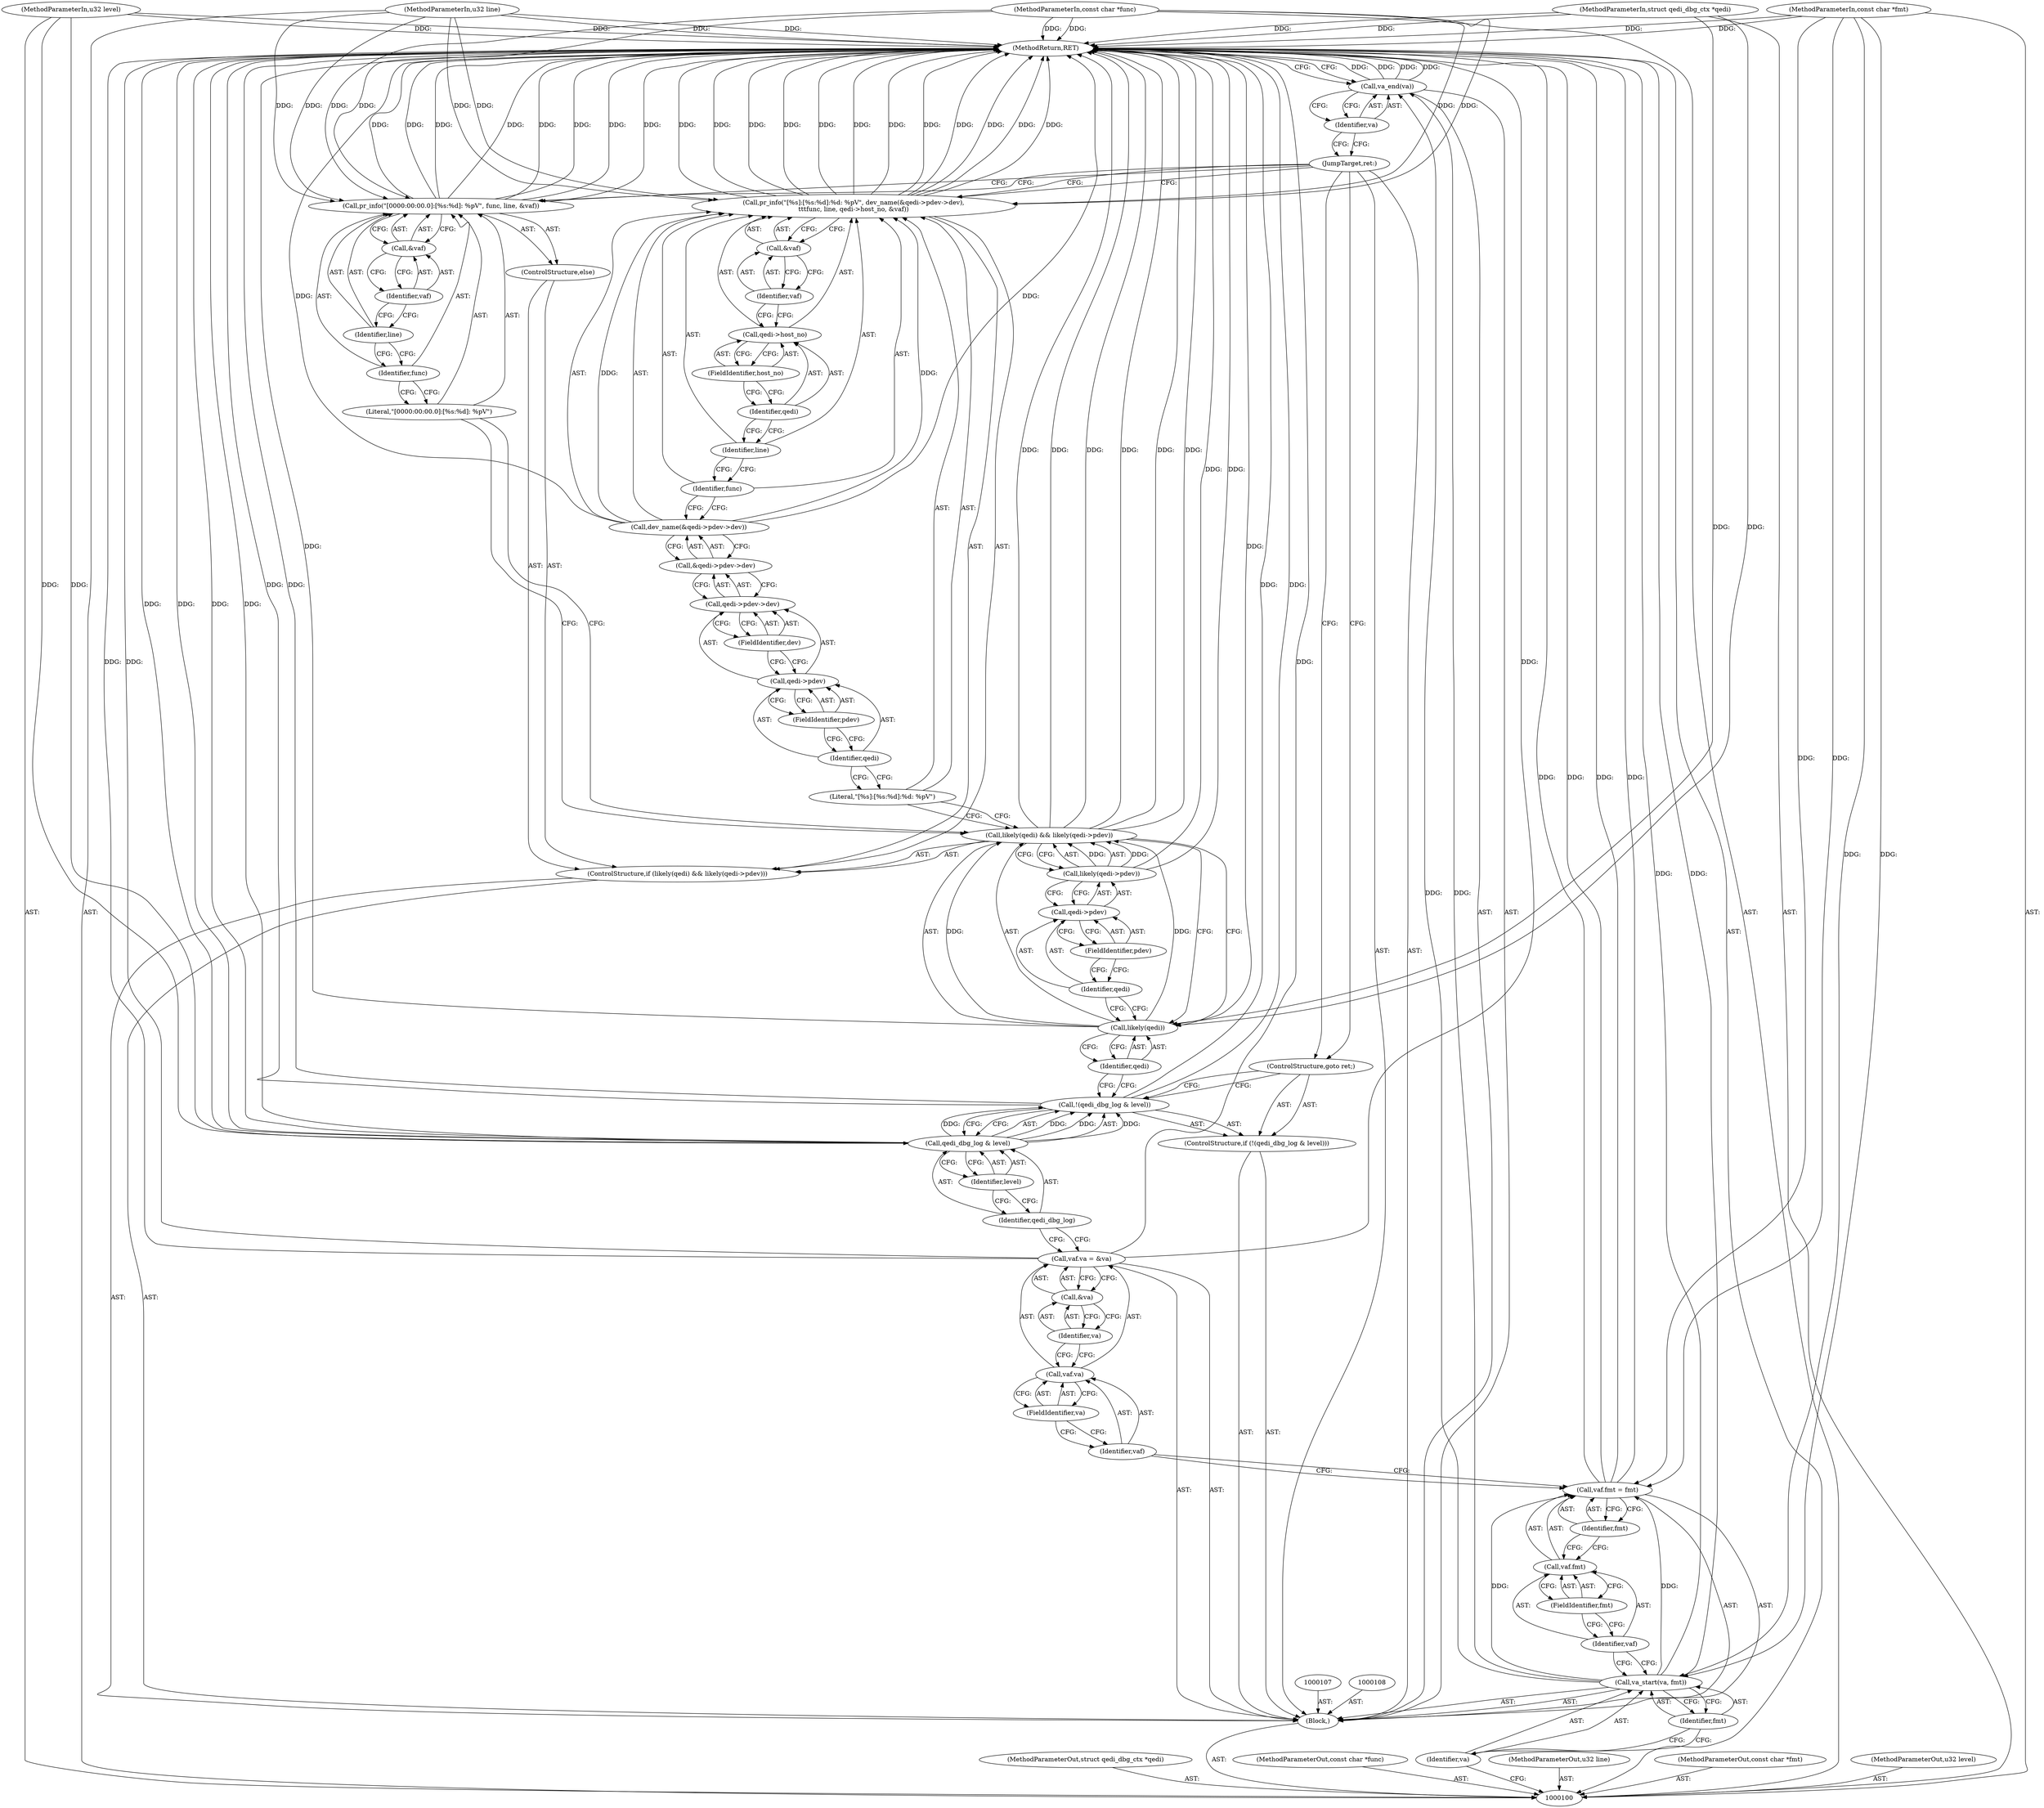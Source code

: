 digraph "0_linux_c09581a52765a85f19fc35340127396d5e3379cc_0" {
"1000163" [label="(MethodReturn,RET)"];
"1000101" [label="(MethodParameterIn,struct qedi_dbg_ctx *qedi)"];
"1000231" [label="(MethodParameterOut,struct qedi_dbg_ctx *qedi)"];
"1000102" [label="(MethodParameterIn,const char *func)"];
"1000232" [label="(MethodParameterOut,const char *func)"];
"1000103" [label="(MethodParameterIn,u32 line)"];
"1000233" [label="(MethodParameterOut,u32 line)"];
"1000117" [label="(Call,vaf.va = &va)"];
"1000118" [label="(Call,vaf.va)"];
"1000119" [label="(Identifier,vaf)"];
"1000121" [label="(Call,&va)"];
"1000122" [label="(Identifier,va)"];
"1000120" [label="(FieldIdentifier,va)"];
"1000123" [label="(ControlStructure,if (!(qedi_dbg_log & level)))"];
"1000127" [label="(Identifier,level)"];
"1000124" [label="(Call,!(qedi_dbg_log & level))"];
"1000125" [label="(Call,qedi_dbg_log & level)"];
"1000126" [label="(Identifier,qedi_dbg_log)"];
"1000128" [label="(ControlStructure,goto ret;)"];
"1000132" [label="(Identifier,qedi)"];
"1000129" [label="(ControlStructure,if (likely(qedi) && likely(qedi->pdev)))"];
"1000133" [label="(Call,likely(qedi->pdev))"];
"1000134" [label="(Call,qedi->pdev)"];
"1000135" [label="(Identifier,qedi)"];
"1000136" [label="(FieldIdentifier,pdev)"];
"1000130" [label="(Call,likely(qedi) && likely(qedi->pdev))"];
"1000131" [label="(Call,likely(qedi))"];
"1000138" [label="(Literal,\"[%s]:[%s:%d]:%d: %pV\")"];
"1000137" [label="(Call,pr_info(\"[%s]:[%s:%d]:%d: %pV\", dev_name(&qedi->pdev->dev),\n\t\t\tfunc, line, qedi->host_no, &vaf))"];
"1000139" [label="(Call,dev_name(&qedi->pdev->dev))"];
"1000140" [label="(Call,&qedi->pdev->dev)"];
"1000141" [label="(Call,qedi->pdev->dev)"];
"1000142" [label="(Call,qedi->pdev)"];
"1000143" [label="(Identifier,qedi)"];
"1000144" [label="(FieldIdentifier,pdev)"];
"1000145" [label="(FieldIdentifier,dev)"];
"1000148" [label="(Call,qedi->host_no)"];
"1000149" [label="(Identifier,qedi)"];
"1000150" [label="(FieldIdentifier,host_no)"];
"1000146" [label="(Identifier,func)"];
"1000151" [label="(Call,&vaf)"];
"1000152" [label="(Identifier,vaf)"];
"1000147" [label="(Identifier,line)"];
"1000153" [label="(ControlStructure,else)"];
"1000155" [label="(Literal,\"[0000:00:00.0]:[%s:%d]: %pV\")"];
"1000154" [label="(Call,pr_info(\"[0000:00:00.0]:[%s:%d]: %pV\", func, line, &vaf))"];
"1000156" [label="(Identifier,func)"];
"1000157" [label="(Identifier,line)"];
"1000158" [label="(Call,&vaf)"];
"1000159" [label="(Identifier,vaf)"];
"1000105" [label="(MethodParameterIn,const char *fmt)"];
"1000235" [label="(MethodParameterOut,const char *fmt)"];
"1000104" [label="(MethodParameterIn,u32 level)"];
"1000234" [label="(MethodParameterOut,u32 level)"];
"1000160" [label="(JumpTarget,ret:)"];
"1000161" [label="(Call,va_end(va))"];
"1000162" [label="(Identifier,va)"];
"1000106" [label="(Block,)"];
"1000110" [label="(Identifier,va)"];
"1000111" [label="(Identifier,fmt)"];
"1000109" [label="(Call,va_start(va, fmt))"];
"1000112" [label="(Call,vaf.fmt = fmt)"];
"1000113" [label="(Call,vaf.fmt)"];
"1000114" [label="(Identifier,vaf)"];
"1000116" [label="(Identifier,fmt)"];
"1000115" [label="(FieldIdentifier,fmt)"];
"1000163" -> "1000100"  [label="AST: "];
"1000163" -> "1000161"  [label="CFG: "];
"1000124" -> "1000163"  [label="DDG: "];
"1000124" -> "1000163"  [label="DDG: "];
"1000137" -> "1000163"  [label="DDG: "];
"1000137" -> "1000163"  [label="DDG: "];
"1000137" -> "1000163"  [label="DDG: "];
"1000137" -> "1000163"  [label="DDG: "];
"1000137" -> "1000163"  [label="DDG: "];
"1000137" -> "1000163"  [label="DDG: "];
"1000154" -> "1000163"  [label="DDG: "];
"1000154" -> "1000163"  [label="DDG: "];
"1000154" -> "1000163"  [label="DDG: "];
"1000154" -> "1000163"  [label="DDG: "];
"1000104" -> "1000163"  [label="DDG: "];
"1000105" -> "1000163"  [label="DDG: "];
"1000139" -> "1000163"  [label="DDG: "];
"1000117" -> "1000163"  [label="DDG: "];
"1000117" -> "1000163"  [label="DDG: "];
"1000125" -> "1000163"  [label="DDG: "];
"1000125" -> "1000163"  [label="DDG: "];
"1000130" -> "1000163"  [label="DDG: "];
"1000130" -> "1000163"  [label="DDG: "];
"1000130" -> "1000163"  [label="DDG: "];
"1000131" -> "1000163"  [label="DDG: "];
"1000133" -> "1000163"  [label="DDG: "];
"1000103" -> "1000163"  [label="DDG: "];
"1000102" -> "1000163"  [label="DDG: "];
"1000112" -> "1000163"  [label="DDG: "];
"1000112" -> "1000163"  [label="DDG: "];
"1000101" -> "1000163"  [label="DDG: "];
"1000161" -> "1000163"  [label="DDG: "];
"1000161" -> "1000163"  [label="DDG: "];
"1000109" -> "1000163"  [label="DDG: "];
"1000101" -> "1000100"  [label="AST: "];
"1000101" -> "1000163"  [label="DDG: "];
"1000101" -> "1000131"  [label="DDG: "];
"1000231" -> "1000100"  [label="AST: "];
"1000102" -> "1000100"  [label="AST: "];
"1000102" -> "1000163"  [label="DDG: "];
"1000102" -> "1000137"  [label="DDG: "];
"1000102" -> "1000154"  [label="DDG: "];
"1000232" -> "1000100"  [label="AST: "];
"1000103" -> "1000100"  [label="AST: "];
"1000103" -> "1000163"  [label="DDG: "];
"1000103" -> "1000137"  [label="DDG: "];
"1000103" -> "1000154"  [label="DDG: "];
"1000233" -> "1000100"  [label="AST: "];
"1000117" -> "1000106"  [label="AST: "];
"1000117" -> "1000121"  [label="CFG: "];
"1000118" -> "1000117"  [label="AST: "];
"1000121" -> "1000117"  [label="AST: "];
"1000126" -> "1000117"  [label="CFG: "];
"1000117" -> "1000163"  [label="DDG: "];
"1000117" -> "1000163"  [label="DDG: "];
"1000118" -> "1000117"  [label="AST: "];
"1000118" -> "1000120"  [label="CFG: "];
"1000119" -> "1000118"  [label="AST: "];
"1000120" -> "1000118"  [label="AST: "];
"1000122" -> "1000118"  [label="CFG: "];
"1000119" -> "1000118"  [label="AST: "];
"1000119" -> "1000112"  [label="CFG: "];
"1000120" -> "1000119"  [label="CFG: "];
"1000121" -> "1000117"  [label="AST: "];
"1000121" -> "1000122"  [label="CFG: "];
"1000122" -> "1000121"  [label="AST: "];
"1000117" -> "1000121"  [label="CFG: "];
"1000122" -> "1000121"  [label="AST: "];
"1000122" -> "1000118"  [label="CFG: "];
"1000121" -> "1000122"  [label="CFG: "];
"1000120" -> "1000118"  [label="AST: "];
"1000120" -> "1000119"  [label="CFG: "];
"1000118" -> "1000120"  [label="CFG: "];
"1000123" -> "1000106"  [label="AST: "];
"1000124" -> "1000123"  [label="AST: "];
"1000128" -> "1000123"  [label="AST: "];
"1000127" -> "1000125"  [label="AST: "];
"1000127" -> "1000126"  [label="CFG: "];
"1000125" -> "1000127"  [label="CFG: "];
"1000124" -> "1000123"  [label="AST: "];
"1000124" -> "1000125"  [label="CFG: "];
"1000125" -> "1000124"  [label="AST: "];
"1000128" -> "1000124"  [label="CFG: "];
"1000132" -> "1000124"  [label="CFG: "];
"1000124" -> "1000163"  [label="DDG: "];
"1000124" -> "1000163"  [label="DDG: "];
"1000125" -> "1000124"  [label="DDG: "];
"1000125" -> "1000124"  [label="DDG: "];
"1000125" -> "1000124"  [label="AST: "];
"1000125" -> "1000127"  [label="CFG: "];
"1000126" -> "1000125"  [label="AST: "];
"1000127" -> "1000125"  [label="AST: "];
"1000124" -> "1000125"  [label="CFG: "];
"1000125" -> "1000163"  [label="DDG: "];
"1000125" -> "1000163"  [label="DDG: "];
"1000125" -> "1000124"  [label="DDG: "];
"1000125" -> "1000124"  [label="DDG: "];
"1000104" -> "1000125"  [label="DDG: "];
"1000126" -> "1000125"  [label="AST: "];
"1000126" -> "1000117"  [label="CFG: "];
"1000127" -> "1000126"  [label="CFG: "];
"1000128" -> "1000123"  [label="AST: "];
"1000128" -> "1000124"  [label="CFG: "];
"1000160" -> "1000128"  [label="CFG: "];
"1000132" -> "1000131"  [label="AST: "];
"1000132" -> "1000124"  [label="CFG: "];
"1000131" -> "1000132"  [label="CFG: "];
"1000129" -> "1000106"  [label="AST: "];
"1000130" -> "1000129"  [label="AST: "];
"1000137" -> "1000129"  [label="AST: "];
"1000153" -> "1000129"  [label="AST: "];
"1000133" -> "1000130"  [label="AST: "];
"1000133" -> "1000134"  [label="CFG: "];
"1000134" -> "1000133"  [label="AST: "];
"1000130" -> "1000133"  [label="CFG: "];
"1000133" -> "1000163"  [label="DDG: "];
"1000133" -> "1000130"  [label="DDG: "];
"1000134" -> "1000133"  [label="AST: "];
"1000134" -> "1000136"  [label="CFG: "];
"1000135" -> "1000134"  [label="AST: "];
"1000136" -> "1000134"  [label="AST: "];
"1000133" -> "1000134"  [label="CFG: "];
"1000135" -> "1000134"  [label="AST: "];
"1000135" -> "1000131"  [label="CFG: "];
"1000136" -> "1000135"  [label="CFG: "];
"1000136" -> "1000134"  [label="AST: "];
"1000136" -> "1000135"  [label="CFG: "];
"1000134" -> "1000136"  [label="CFG: "];
"1000130" -> "1000129"  [label="AST: "];
"1000130" -> "1000131"  [label="CFG: "];
"1000130" -> "1000133"  [label="CFG: "];
"1000131" -> "1000130"  [label="AST: "];
"1000133" -> "1000130"  [label="AST: "];
"1000138" -> "1000130"  [label="CFG: "];
"1000155" -> "1000130"  [label="CFG: "];
"1000130" -> "1000163"  [label="DDG: "];
"1000130" -> "1000163"  [label="DDG: "];
"1000130" -> "1000163"  [label="DDG: "];
"1000131" -> "1000130"  [label="DDG: "];
"1000133" -> "1000130"  [label="DDG: "];
"1000131" -> "1000130"  [label="AST: "];
"1000131" -> "1000132"  [label="CFG: "];
"1000132" -> "1000131"  [label="AST: "];
"1000135" -> "1000131"  [label="CFG: "];
"1000130" -> "1000131"  [label="CFG: "];
"1000131" -> "1000163"  [label="DDG: "];
"1000131" -> "1000130"  [label="DDG: "];
"1000101" -> "1000131"  [label="DDG: "];
"1000138" -> "1000137"  [label="AST: "];
"1000138" -> "1000130"  [label="CFG: "];
"1000143" -> "1000138"  [label="CFG: "];
"1000137" -> "1000129"  [label="AST: "];
"1000137" -> "1000151"  [label="CFG: "];
"1000138" -> "1000137"  [label="AST: "];
"1000139" -> "1000137"  [label="AST: "];
"1000146" -> "1000137"  [label="AST: "];
"1000147" -> "1000137"  [label="AST: "];
"1000148" -> "1000137"  [label="AST: "];
"1000151" -> "1000137"  [label="AST: "];
"1000160" -> "1000137"  [label="CFG: "];
"1000137" -> "1000163"  [label="DDG: "];
"1000137" -> "1000163"  [label="DDG: "];
"1000137" -> "1000163"  [label="DDG: "];
"1000137" -> "1000163"  [label="DDG: "];
"1000137" -> "1000163"  [label="DDG: "];
"1000137" -> "1000163"  [label="DDG: "];
"1000139" -> "1000137"  [label="DDG: "];
"1000102" -> "1000137"  [label="DDG: "];
"1000103" -> "1000137"  [label="DDG: "];
"1000139" -> "1000137"  [label="AST: "];
"1000139" -> "1000140"  [label="CFG: "];
"1000140" -> "1000139"  [label="AST: "];
"1000146" -> "1000139"  [label="CFG: "];
"1000139" -> "1000163"  [label="DDG: "];
"1000139" -> "1000137"  [label="DDG: "];
"1000140" -> "1000139"  [label="AST: "];
"1000140" -> "1000141"  [label="CFG: "];
"1000141" -> "1000140"  [label="AST: "];
"1000139" -> "1000140"  [label="CFG: "];
"1000141" -> "1000140"  [label="AST: "];
"1000141" -> "1000145"  [label="CFG: "];
"1000142" -> "1000141"  [label="AST: "];
"1000145" -> "1000141"  [label="AST: "];
"1000140" -> "1000141"  [label="CFG: "];
"1000142" -> "1000141"  [label="AST: "];
"1000142" -> "1000144"  [label="CFG: "];
"1000143" -> "1000142"  [label="AST: "];
"1000144" -> "1000142"  [label="AST: "];
"1000145" -> "1000142"  [label="CFG: "];
"1000143" -> "1000142"  [label="AST: "];
"1000143" -> "1000138"  [label="CFG: "];
"1000144" -> "1000143"  [label="CFG: "];
"1000144" -> "1000142"  [label="AST: "];
"1000144" -> "1000143"  [label="CFG: "];
"1000142" -> "1000144"  [label="CFG: "];
"1000145" -> "1000141"  [label="AST: "];
"1000145" -> "1000142"  [label="CFG: "];
"1000141" -> "1000145"  [label="CFG: "];
"1000148" -> "1000137"  [label="AST: "];
"1000148" -> "1000150"  [label="CFG: "];
"1000149" -> "1000148"  [label="AST: "];
"1000150" -> "1000148"  [label="AST: "];
"1000152" -> "1000148"  [label="CFG: "];
"1000149" -> "1000148"  [label="AST: "];
"1000149" -> "1000147"  [label="CFG: "];
"1000150" -> "1000149"  [label="CFG: "];
"1000150" -> "1000148"  [label="AST: "];
"1000150" -> "1000149"  [label="CFG: "];
"1000148" -> "1000150"  [label="CFG: "];
"1000146" -> "1000137"  [label="AST: "];
"1000146" -> "1000139"  [label="CFG: "];
"1000147" -> "1000146"  [label="CFG: "];
"1000151" -> "1000137"  [label="AST: "];
"1000151" -> "1000152"  [label="CFG: "];
"1000152" -> "1000151"  [label="AST: "];
"1000137" -> "1000151"  [label="CFG: "];
"1000152" -> "1000151"  [label="AST: "];
"1000152" -> "1000148"  [label="CFG: "];
"1000151" -> "1000152"  [label="CFG: "];
"1000147" -> "1000137"  [label="AST: "];
"1000147" -> "1000146"  [label="CFG: "];
"1000149" -> "1000147"  [label="CFG: "];
"1000153" -> "1000129"  [label="AST: "];
"1000154" -> "1000153"  [label="AST: "];
"1000155" -> "1000154"  [label="AST: "];
"1000155" -> "1000130"  [label="CFG: "];
"1000156" -> "1000155"  [label="CFG: "];
"1000154" -> "1000153"  [label="AST: "];
"1000154" -> "1000158"  [label="CFG: "];
"1000155" -> "1000154"  [label="AST: "];
"1000156" -> "1000154"  [label="AST: "];
"1000157" -> "1000154"  [label="AST: "];
"1000158" -> "1000154"  [label="AST: "];
"1000160" -> "1000154"  [label="CFG: "];
"1000154" -> "1000163"  [label="DDG: "];
"1000154" -> "1000163"  [label="DDG: "];
"1000154" -> "1000163"  [label="DDG: "];
"1000154" -> "1000163"  [label="DDG: "];
"1000102" -> "1000154"  [label="DDG: "];
"1000103" -> "1000154"  [label="DDG: "];
"1000156" -> "1000154"  [label="AST: "];
"1000156" -> "1000155"  [label="CFG: "];
"1000157" -> "1000156"  [label="CFG: "];
"1000157" -> "1000154"  [label="AST: "];
"1000157" -> "1000156"  [label="CFG: "];
"1000159" -> "1000157"  [label="CFG: "];
"1000158" -> "1000154"  [label="AST: "];
"1000158" -> "1000159"  [label="CFG: "];
"1000159" -> "1000158"  [label="AST: "];
"1000154" -> "1000158"  [label="CFG: "];
"1000159" -> "1000158"  [label="AST: "];
"1000159" -> "1000157"  [label="CFG: "];
"1000158" -> "1000159"  [label="CFG: "];
"1000105" -> "1000100"  [label="AST: "];
"1000105" -> "1000163"  [label="DDG: "];
"1000105" -> "1000109"  [label="DDG: "];
"1000105" -> "1000112"  [label="DDG: "];
"1000235" -> "1000100"  [label="AST: "];
"1000104" -> "1000100"  [label="AST: "];
"1000104" -> "1000163"  [label="DDG: "];
"1000104" -> "1000125"  [label="DDG: "];
"1000234" -> "1000100"  [label="AST: "];
"1000160" -> "1000106"  [label="AST: "];
"1000160" -> "1000137"  [label="CFG: "];
"1000160" -> "1000154"  [label="CFG: "];
"1000160" -> "1000128"  [label="CFG: "];
"1000162" -> "1000160"  [label="CFG: "];
"1000161" -> "1000106"  [label="AST: "];
"1000161" -> "1000162"  [label="CFG: "];
"1000162" -> "1000161"  [label="AST: "];
"1000163" -> "1000161"  [label="CFG: "];
"1000161" -> "1000163"  [label="DDG: "];
"1000161" -> "1000163"  [label="DDG: "];
"1000109" -> "1000161"  [label="DDG: "];
"1000162" -> "1000161"  [label="AST: "];
"1000162" -> "1000160"  [label="CFG: "];
"1000161" -> "1000162"  [label="CFG: "];
"1000106" -> "1000100"  [label="AST: "];
"1000107" -> "1000106"  [label="AST: "];
"1000108" -> "1000106"  [label="AST: "];
"1000109" -> "1000106"  [label="AST: "];
"1000112" -> "1000106"  [label="AST: "];
"1000117" -> "1000106"  [label="AST: "];
"1000123" -> "1000106"  [label="AST: "];
"1000129" -> "1000106"  [label="AST: "];
"1000160" -> "1000106"  [label="AST: "];
"1000161" -> "1000106"  [label="AST: "];
"1000110" -> "1000109"  [label="AST: "];
"1000110" -> "1000100"  [label="CFG: "];
"1000111" -> "1000110"  [label="CFG: "];
"1000111" -> "1000109"  [label="AST: "];
"1000111" -> "1000110"  [label="CFG: "];
"1000109" -> "1000111"  [label="CFG: "];
"1000109" -> "1000106"  [label="AST: "];
"1000109" -> "1000111"  [label="CFG: "];
"1000110" -> "1000109"  [label="AST: "];
"1000111" -> "1000109"  [label="AST: "];
"1000114" -> "1000109"  [label="CFG: "];
"1000109" -> "1000163"  [label="DDG: "];
"1000105" -> "1000109"  [label="DDG: "];
"1000109" -> "1000112"  [label="DDG: "];
"1000109" -> "1000161"  [label="DDG: "];
"1000112" -> "1000106"  [label="AST: "];
"1000112" -> "1000116"  [label="CFG: "];
"1000113" -> "1000112"  [label="AST: "];
"1000116" -> "1000112"  [label="AST: "];
"1000119" -> "1000112"  [label="CFG: "];
"1000112" -> "1000163"  [label="DDG: "];
"1000112" -> "1000163"  [label="DDG: "];
"1000109" -> "1000112"  [label="DDG: "];
"1000105" -> "1000112"  [label="DDG: "];
"1000113" -> "1000112"  [label="AST: "];
"1000113" -> "1000115"  [label="CFG: "];
"1000114" -> "1000113"  [label="AST: "];
"1000115" -> "1000113"  [label="AST: "];
"1000116" -> "1000113"  [label="CFG: "];
"1000114" -> "1000113"  [label="AST: "];
"1000114" -> "1000109"  [label="CFG: "];
"1000115" -> "1000114"  [label="CFG: "];
"1000116" -> "1000112"  [label="AST: "];
"1000116" -> "1000113"  [label="CFG: "];
"1000112" -> "1000116"  [label="CFG: "];
"1000115" -> "1000113"  [label="AST: "];
"1000115" -> "1000114"  [label="CFG: "];
"1000113" -> "1000115"  [label="CFG: "];
}

